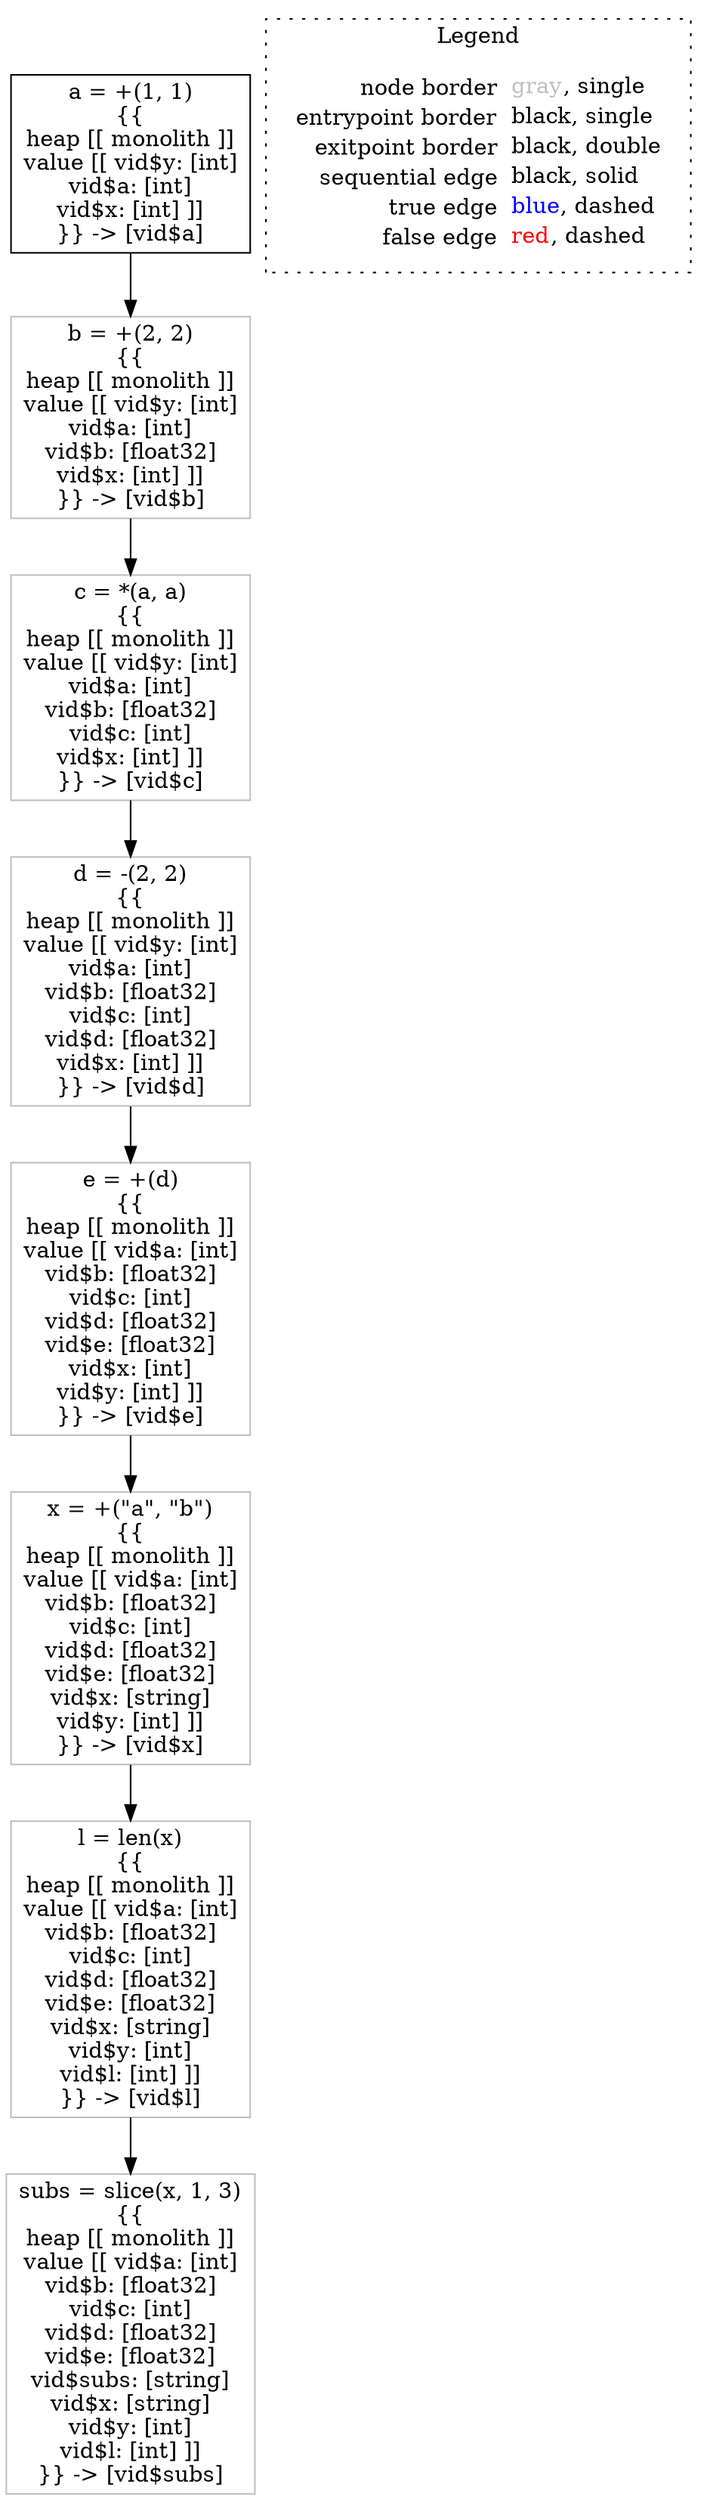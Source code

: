 digraph {
	"node0" [shape="rect",color="black",label=<a = +(1, 1)<BR/>{{<BR/>heap [[ monolith ]]<BR/>value [[ vid$y: [int]<BR/>vid$a: [int]<BR/>vid$x: [int] ]]<BR/>}} -&gt; [vid$a]>];
	"node1" [shape="rect",color="gray",label=<b = +(2, 2)<BR/>{{<BR/>heap [[ monolith ]]<BR/>value [[ vid$y: [int]<BR/>vid$a: [int]<BR/>vid$b: [float32]<BR/>vid$x: [int] ]]<BR/>}} -&gt; [vid$b]>];
	"node2" [shape="rect",color="gray",label=<d = -(2, 2)<BR/>{{<BR/>heap [[ monolith ]]<BR/>value [[ vid$y: [int]<BR/>vid$a: [int]<BR/>vid$b: [float32]<BR/>vid$c: [int]<BR/>vid$d: [float32]<BR/>vid$x: [int] ]]<BR/>}} -&gt; [vid$d]>];
	"node3" [shape="rect",color="gray",label=<x = +(&quot;a&quot;, &quot;b&quot;)<BR/>{{<BR/>heap [[ monolith ]]<BR/>value [[ vid$a: [int]<BR/>vid$b: [float32]<BR/>vid$c: [int]<BR/>vid$d: [float32]<BR/>vid$e: [float32]<BR/>vid$x: [string]<BR/>vid$y: [int] ]]<BR/>}} -&gt; [vid$x]>];
	"node4" [shape="rect",color="gray",label=<l = len(x)<BR/>{{<BR/>heap [[ monolith ]]<BR/>value [[ vid$a: [int]<BR/>vid$b: [float32]<BR/>vid$c: [int]<BR/>vid$d: [float32]<BR/>vid$e: [float32]<BR/>vid$x: [string]<BR/>vid$y: [int]<BR/>vid$l: [int] ]]<BR/>}} -&gt; [vid$l]>];
	"node5" [shape="rect",color="gray",label=<c = *(a, a)<BR/>{{<BR/>heap [[ monolith ]]<BR/>value [[ vid$y: [int]<BR/>vid$a: [int]<BR/>vid$b: [float32]<BR/>vid$c: [int]<BR/>vid$x: [int] ]]<BR/>}} -&gt; [vid$c]>];
	"node6" [shape="rect",color="gray",label=<subs = slice(x, 1, 3)<BR/>{{<BR/>heap [[ monolith ]]<BR/>value [[ vid$a: [int]<BR/>vid$b: [float32]<BR/>vid$c: [int]<BR/>vid$d: [float32]<BR/>vid$e: [float32]<BR/>vid$subs: [string]<BR/>vid$x: [string]<BR/>vid$y: [int]<BR/>vid$l: [int] ]]<BR/>}} -&gt; [vid$subs]>];
	"node7" [shape="rect",color="gray",label=<e = +(d)<BR/>{{<BR/>heap [[ monolith ]]<BR/>value [[ vid$a: [int]<BR/>vid$b: [float32]<BR/>vid$c: [int]<BR/>vid$d: [float32]<BR/>vid$e: [float32]<BR/>vid$x: [int]<BR/>vid$y: [int] ]]<BR/>}} -&gt; [vid$e]>];
	"node1" -> "node5" [color="black"];
	"node0" -> "node1" [color="black"];
	"node2" -> "node7" [color="black"];
	"node3" -> "node4" [color="black"];
	"node4" -> "node6" [color="black"];
	"node5" -> "node2" [color="black"];
	"node7" -> "node3" [color="black"];
subgraph cluster_legend {
	label="Legend";
	style=dotted;
	node [shape=plaintext];
	"legend" [label=<<table border="0" cellpadding="2" cellspacing="0" cellborder="0"><tr><td align="right">node border&nbsp;</td><td align="left"><font color="gray">gray</font>, single</td></tr><tr><td align="right">entrypoint border&nbsp;</td><td align="left"><font color="black">black</font>, single</td></tr><tr><td align="right">exitpoint border&nbsp;</td><td align="left"><font color="black">black</font>, double</td></tr><tr><td align="right">sequential edge&nbsp;</td><td align="left"><font color="black">black</font>, solid</td></tr><tr><td align="right">true edge&nbsp;</td><td align="left"><font color="blue">blue</font>, dashed</td></tr><tr><td align="right">false edge&nbsp;</td><td align="left"><font color="red">red</font>, dashed</td></tr></table>>];
}

}
